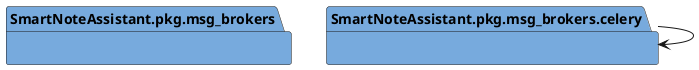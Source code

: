 @startuml packages_msg_brokers
set namespaceSeparator none
package "SmartNoteAssistant.pkg.msg_brokers" as SmartNoteAssistant.pkg.msg_brokers #77AADD {
}
package "SmartNoteAssistant.pkg.msg_brokers.celery" as SmartNoteAssistant.pkg.msg_brokers.celery #77AADD {
}
SmartNoteAssistant.pkg.msg_brokers.celery --> SmartNoteAssistant.pkg.msg_brokers.celery
@enduml
